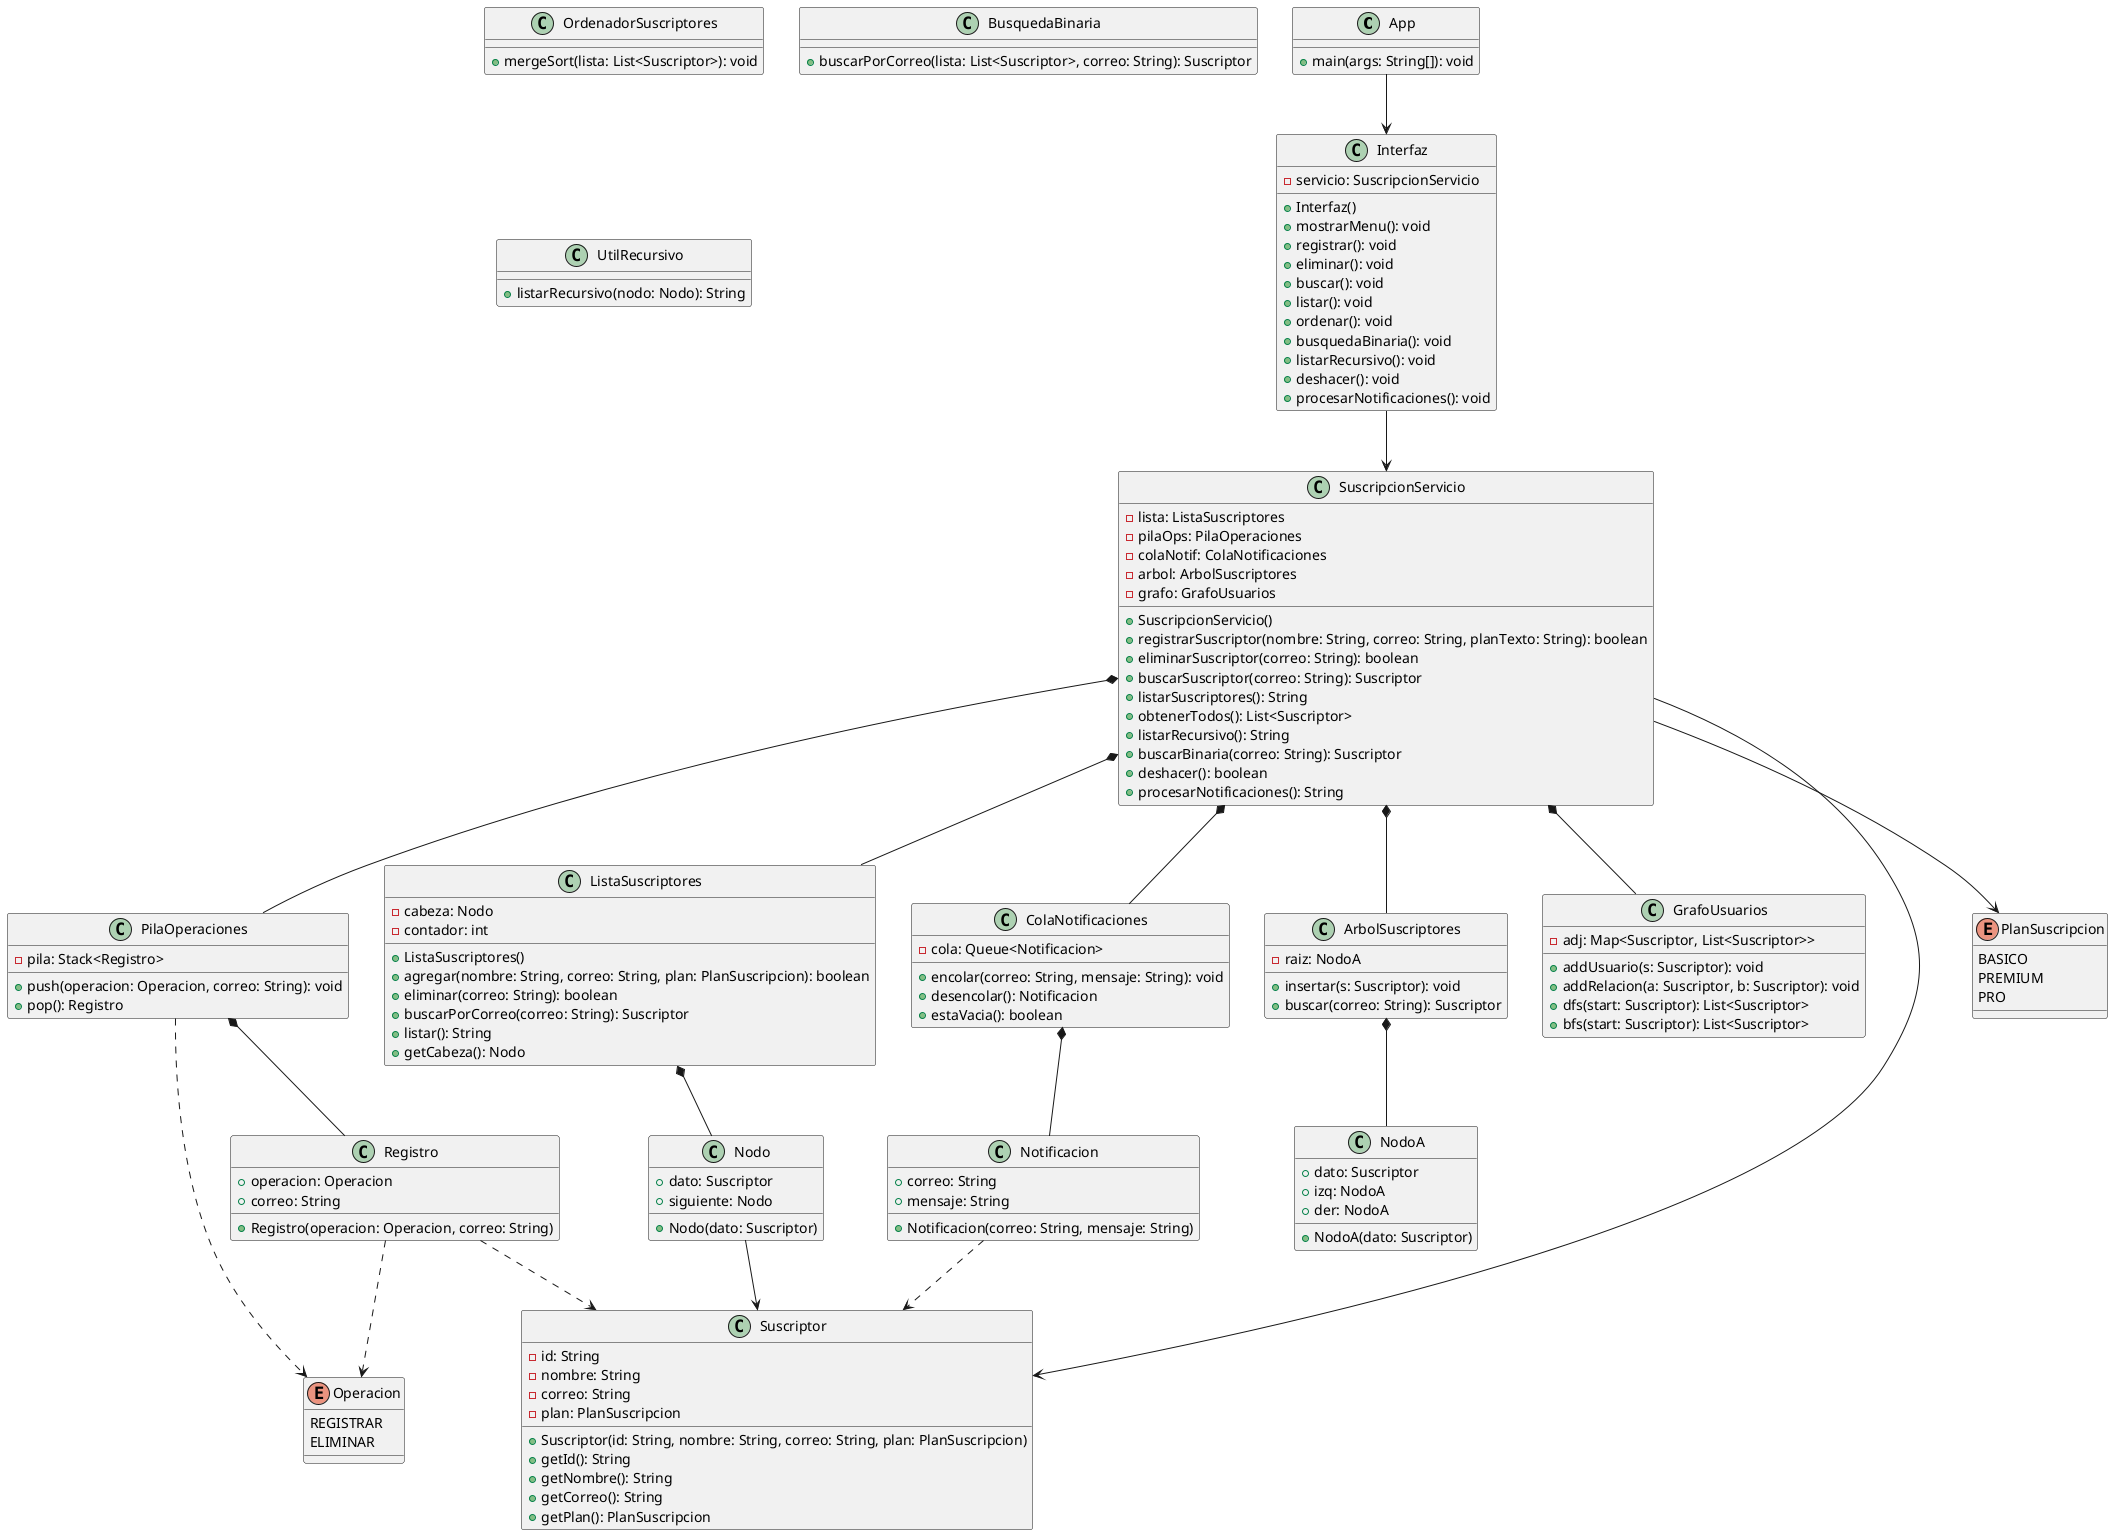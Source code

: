 @startuml

class App {
  + main(args: String[]): void
}

class Interfaz {
  - servicio: SuscripcionServicio
  + Interfaz()
  + mostrarMenu(): void
  + registrar(): void
  + eliminar(): void
  + buscar(): void
  + listar(): void
  + ordenar(): void
  + busquedaBinaria(): void
  + listarRecursivo(): void
  + deshacer(): void
  + procesarNotificaciones(): void
}

class SuscripcionServicio {
  - lista: ListaSuscriptores
  - pilaOps: PilaOperaciones
  - colaNotif: ColaNotificaciones
  - arbol: ArbolSuscriptores
  - grafo: GrafoUsuarios
  + SuscripcionServicio()
  + registrarSuscriptor(nombre: String, correo: String, planTexto: String): boolean
  + eliminarSuscriptor(correo: String): boolean
  + buscarSuscriptor(correo: String): Suscriptor
  + listarSuscriptores(): String
  + obtenerTodos(): List<Suscriptor>
  + listarRecursivo(): String
  + buscarBinaria(correo: String): Suscriptor
  + deshacer(): boolean
  + procesarNotificaciones(): String
}

class ListaSuscriptores {
  - cabeza: Nodo
  - contador: int
  + ListaSuscriptores()
  + agregar(nombre: String, correo: String, plan: PlanSuscripcion): boolean
  + eliminar(correo: String): boolean
  + buscarPorCorreo(correo: String): Suscriptor
  + listar(): String
  + getCabeza(): Nodo
}

class Nodo {
  + dato: Suscriptor
  + siguiente: Nodo
  + Nodo(dato: Suscriptor)
}

class OrdenadorSuscriptores {
  + mergeSort(lista: List<Suscriptor>): void
}

class BusquedaBinaria {
  + buscarPorCorreo(lista: List<Suscriptor>, correo: String): Suscriptor
}

class PilaOperaciones {
  - pila: Stack<Registro>
  + push(operacion: Operacion, correo: String): void
  + pop(): Registro
}

class Registro {
  + operacion: Operacion
  + correo: String
  + Registro(operacion: Operacion, correo: String)
}

enum Operacion {
  REGISTRAR
  ELIMINAR
}

class ColaNotificaciones {
  - cola: Queue<Notificacion>
  + encolar(correo: String, mensaje: String): void
  + desencolar(): Notificacion
  + estaVacia(): boolean
}

class Notificacion {
  + correo: String
  + mensaje: String
  + Notificacion(correo: String, mensaje: String)
}

class UtilRecursivo {
  + listarRecursivo(nodo: Nodo): String
}

class ArbolSuscriptores {
  - raiz: NodoA
  + insertar(s: Suscriptor): void
  + buscar(correo: String): Suscriptor
}

class NodoA {
  + dato: Suscriptor
  + izq: NodoA
  + der: NodoA
  + NodoA(dato: Suscriptor)
}

class GrafoUsuarios {
  - adj: Map<Suscriptor, List<Suscriptor>>
  + addUsuario(s: Suscriptor): void
  + addRelacion(a: Suscriptor, b: Suscriptor): void
  + dfs(start: Suscriptor): List<Suscriptor>
  + bfs(start: Suscriptor): List<Suscriptor>
}

class Suscriptor {
  - id: String
  - nombre: String
  - correo: String
  - plan: PlanSuscripcion
  + Suscriptor(id: String, nombre: String, correo: String, plan: PlanSuscripcion)
  + getId(): String
  + getNombre(): String
  + getCorreo(): String
  + getPlan(): PlanSuscripcion
}

enum PlanSuscripcion {
  BASICO
  PREMIUM
  PRO
}

App --> Interfaz
Interfaz --> SuscripcionServicio
SuscripcionServicio *-- ListaSuscriptores
SuscripcionServicio *-- PilaOperaciones
SuscripcionServicio *-- ColaNotificaciones
SuscripcionServicio *-- ArbolSuscriptores
SuscripcionServicio *-- GrafoUsuarios
ListaSuscriptores *-- Nodo
Nodo --> Suscriptor
SuscripcionServicio --> Suscriptor
SuscripcionServicio --> PlanSuscripcion
PilaOperaciones *-- Registro
PilaOperaciones ..> Operacion
ColaNotificaciones *-- Notificacion
ArbolSuscriptores *-- NodoA
Registro ..> Operacion
Registro ..> Suscriptor
Notificacion ..> Suscriptor

@enduml